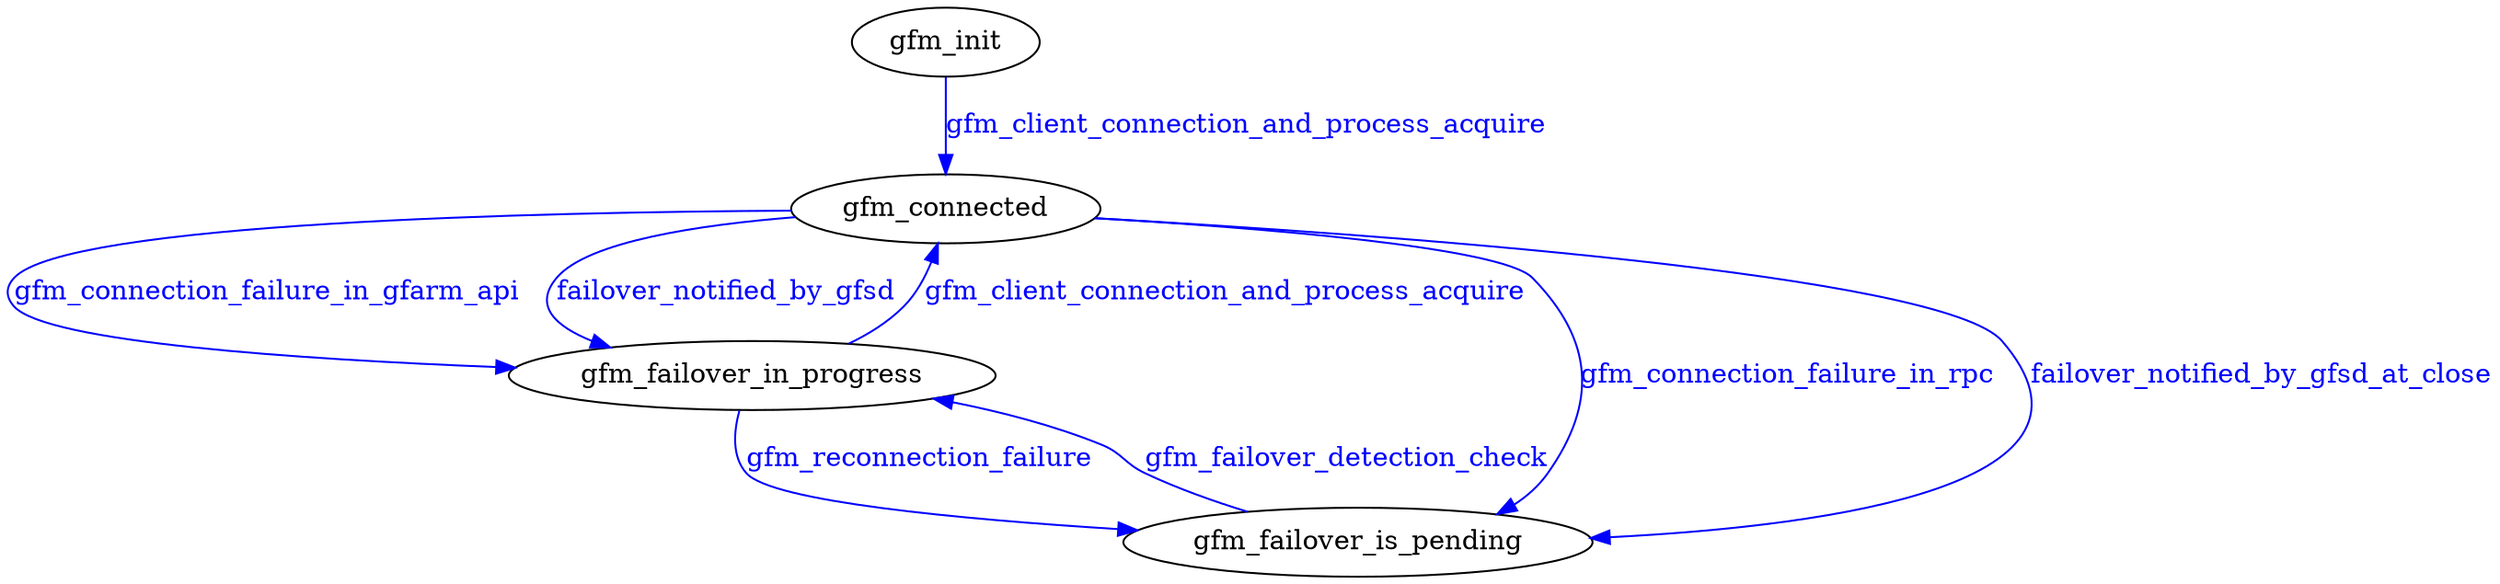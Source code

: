 digraph libgfarm_state_chart {

gfm_init -> gfm_connected
	[label = "gfm_client_connection_and_process_acquire", fontcolor = blue, color = blue];

gfm_failover_in_progress -> gfm_connected
	[label = "gfm_client_connection_and_process_acquire", fontcolor = blue, color = blue];

gfm_connected -> gfm_failover_in_progress
	[label = "gfm_connection_failure_in_gfarm_api", fontcolor = blue, color = blue];

gfm_connected -> gfm_failover_in_progress
	[label = "failover_notified_by_gfsd", fontcolor = blue, color = blue];

gfm_failover_is_pending -> gfm_failover_in_progress
	[label = "gfm_failover_detection_check", fontcolor = blue, color = blue];

gfm_connected -> gfm_failover_is_pending
	[label = "gfm_connection_failure_in_rpc", fontcolor = blue, color = blue];

gfm_connected -> gfm_failover_is_pending
	[label = "failover_notified_by_gfsd_at_close", fontcolor = blue, color = blue];

gfm_failover_in_progress -> gfm_failover_is_pending
	[label = "gfm_reconnection_failure", fontcolor = blue, color = blue];

}
